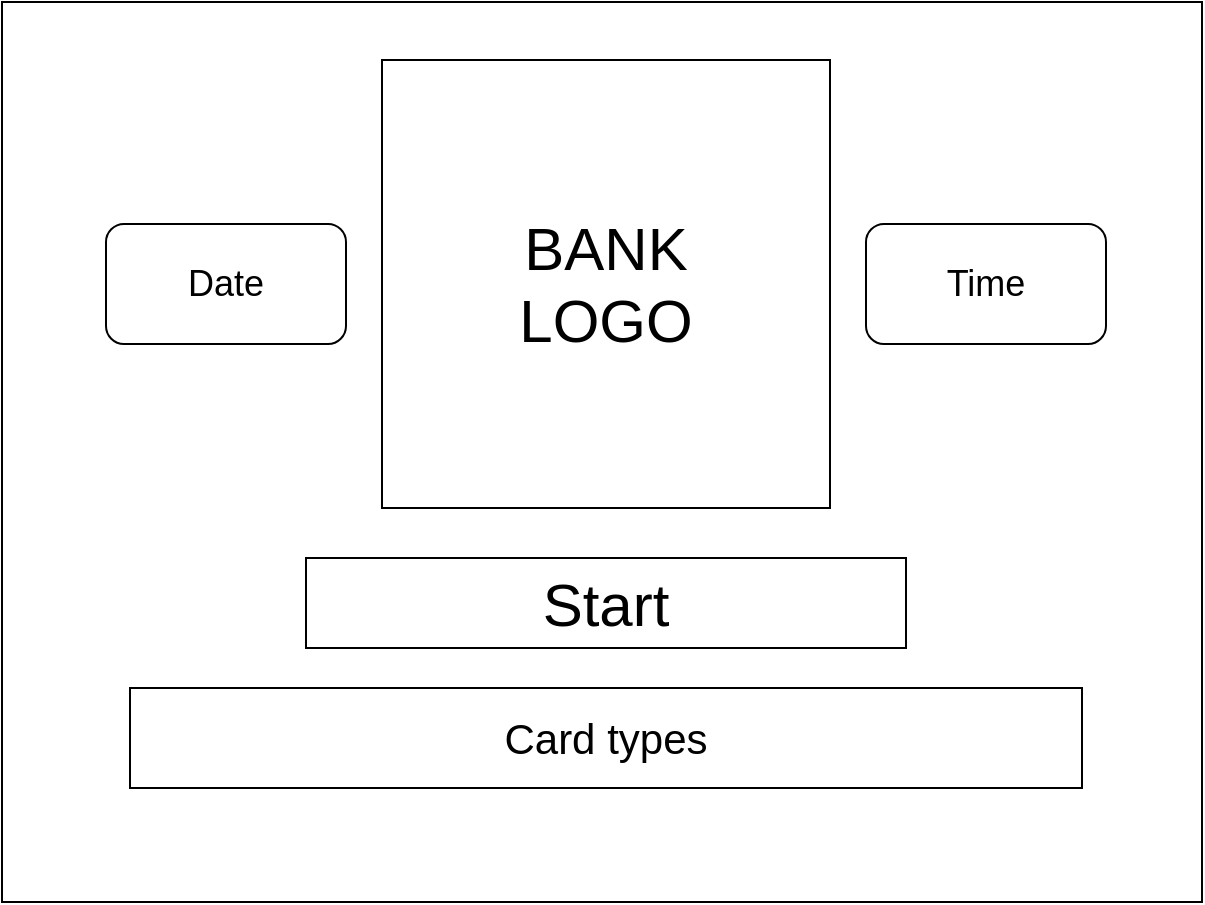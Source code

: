<mxfile version="15.7.3" type="device" pages="9"><diagram id="J4TTzlBGXuKX5Z4Cxc69" name="Start"><mxGraphModel dx="1422" dy="875" grid="0" gridSize="10" guides="1" tooltips="1" connect="1" arrows="1" fold="1" page="1" pageScale="1" pageWidth="1100" pageHeight="850" math="0" shadow="0"><root><mxCell id="UJh-VlGkf__8oVr9DdTZ-0"/><mxCell id="UJh-VlGkf__8oVr9DdTZ-1" parent="UJh-VlGkf__8oVr9DdTZ-0"/><mxCell id="UJh-VlGkf__8oVr9DdTZ-2" value="" style="rounded=0;whiteSpace=wrap;html=1;" parent="UJh-VlGkf__8oVr9DdTZ-1" vertex="1"><mxGeometry width="600" height="450" as="geometry"/></mxCell><mxCell id="UJh-VlGkf__8oVr9DdTZ-5" value="&lt;font style=&quot;font-size: 30px&quot;&gt;Start&lt;/font&gt;" style="rounded=0;whiteSpace=wrap;html=1;fontSize=23;align=center;" parent="UJh-VlGkf__8oVr9DdTZ-1" vertex="1"><mxGeometry x="152" y="278" width="300" height="45" as="geometry"/></mxCell><mxCell id="UJh-VlGkf__8oVr9DdTZ-7" value="&lt;font style=&quot;font-size: 30px&quot;&gt;BANK&lt;br&gt;LOGO&lt;/font&gt;" style="whiteSpace=wrap;html=1;aspect=fixed;" parent="UJh-VlGkf__8oVr9DdTZ-1" vertex="1"><mxGeometry x="190" y="29" width="224" height="224" as="geometry"/></mxCell><mxCell id="UJh-VlGkf__8oVr9DdTZ-8" value="&lt;font style=&quot;font-size: 18px&quot;&gt;Time&lt;/font&gt;" style="rounded=1;whiteSpace=wrap;html=1;" parent="UJh-VlGkf__8oVr9DdTZ-1" vertex="1"><mxGeometry x="432" y="111" width="120" height="60" as="geometry"/></mxCell><mxCell id="UJh-VlGkf__8oVr9DdTZ-9" value="&lt;font style=&quot;font-size: 18px&quot;&gt;Date&lt;/font&gt;" style="rounded=1;whiteSpace=wrap;html=1;" parent="UJh-VlGkf__8oVr9DdTZ-1" vertex="1"><mxGeometry x="52" y="111" width="120" height="60" as="geometry"/></mxCell><mxCell id="O_XTfK3_hf8xZNQcWb4F-0" value="&lt;font style=&quot;font-size: 21px&quot;&gt;Card types&lt;/font&gt;" style="rounded=0;whiteSpace=wrap;html=1;" parent="UJh-VlGkf__8oVr9DdTZ-1" vertex="1"><mxGeometry x="64" y="343" width="476" height="50" as="geometry"/></mxCell></root></mxGraphModel></diagram><diagram id="cQAtku4VI8L8M7aTrbMo" name="card"><mxGraphModel dx="1422" dy="875" grid="0" gridSize="10" guides="1" tooltips="1" connect="1" arrows="1" fold="1" page="1" pageScale="1" pageWidth="1100" pageHeight="850" math="0" shadow="0"><root><mxCell id="0"/><mxCell id="1" parent="0"/><mxCell id="YrBybWCoEjpqEXNHkzKe-1" value="" style="rounded=0;whiteSpace=wrap;html=1;" parent="1" vertex="1"><mxGeometry width="600" height="450" as="geometry"/></mxCell><mxCell id="YrBybWCoEjpqEXNHkzKe-6" value="&lt;b&gt;&lt;font style=&quot;font-size: 27px&quot;&gt;Wel Come LION BANK&lt;/font&gt;&lt;/b&gt;" style="text;html=1;strokeColor=none;fillColor=none;align=center;verticalAlign=middle;whiteSpace=wrap;rounded=0;fontSize=20;" parent="1" vertex="1"><mxGeometry x="99" y="31" width="402" height="57" as="geometry"/></mxCell><mxCell id="YrBybWCoEjpqEXNHkzKe-7" value="&lt;span style=&quot;font-size: 23px&quot;&gt;&lt;b&gt;Enter Your Card&lt;/b&gt;&lt;/span&gt;" style="text;html=1;strokeColor=none;fillColor=none;align=center;verticalAlign=middle;whiteSpace=wrap;rounded=0;fontSize=20;" parent="1" vertex="1"><mxGeometry x="99" y="153" width="402" height="57" as="geometry"/></mxCell><mxCell id="YrBybWCoEjpqEXNHkzKe-8" value="" style="rounded=0;whiteSpace=wrap;html=1;fontSize=23;" parent="1" vertex="1"><mxGeometry x="199" y="208" width="202" height="30" as="geometry"/></mxCell><mxCell id="YrBybWCoEjpqEXNHkzKe-9" value="&lt;font style=&quot;font-size: 20px&quot;&gt;Next&lt;/font&gt;" style="rounded=0;whiteSpace=wrap;html=1;fontSize=23;" parent="1" vertex="1"><mxGeometry x="444" y="333" width="97" height="45" as="geometry"/></mxCell><mxCell id="YrBybWCoEjpqEXNHkzKe-10" value="&lt;font style=&quot;font-size: 20px&quot;&gt;Clear&lt;/font&gt;" style="rounded=0;whiteSpace=wrap;html=1;fontSize=23;" parent="1" vertex="1"><mxGeometry x="248" y="333" width="97" height="45" as="geometry"/></mxCell><mxCell id="Vu_JGLaHJ0Er1NZKGopl-1" value="&lt;font style=&quot;font-size: 20px&quot;&gt;Exit&lt;/font&gt;" style="rounded=0;whiteSpace=wrap;html=1;fontSize=23;" parent="1" vertex="1"><mxGeometry x="51" y="333" width="97" height="45" as="geometry"/></mxCell></root></mxGraphModel></diagram><diagram id="tu9HvChI4XTFM5cbu_QM" name="pin"><mxGraphModel dx="1422" dy="875" grid="0" gridSize="10" guides="1" tooltips="1" connect="1" arrows="1" fold="1" page="1" pageScale="1" pageWidth="1100" pageHeight="850" math="0" shadow="0"><root><mxCell id="oRnA-AVxpSTpSSmoza-3-0"/><mxCell id="oRnA-AVxpSTpSSmoza-3-1" parent="oRnA-AVxpSTpSSmoza-3-0"/><mxCell id="_wtfzc7EFO48uh8cXzQ--0" value="" style="rounded=0;whiteSpace=wrap;html=1;" parent="oRnA-AVxpSTpSSmoza-3-1" vertex="1"><mxGeometry x="1" width="600" height="450" as="geometry"/></mxCell><mxCell id="_wtfzc7EFO48uh8cXzQ--1" value="&lt;span style=&quot;font-size: 23px&quot;&gt;&lt;b&gt;Card PIN Number&lt;/b&gt;&lt;/span&gt;" style="text;html=1;strokeColor=none;fillColor=none;align=center;verticalAlign=middle;whiteSpace=wrap;rounded=0;fontSize=20;" parent="oRnA-AVxpSTpSSmoza-3-1" vertex="1"><mxGeometry x="100" y="112" width="402" height="57" as="geometry"/></mxCell><mxCell id="_wtfzc7EFO48uh8cXzQ--2" value="" style="rounded=0;whiteSpace=wrap;html=1;fontSize=23;" parent="oRnA-AVxpSTpSSmoza-3-1" vertex="1"><mxGeometry x="269" y="154" width="65" height="30" as="geometry"/></mxCell><mxCell id="_wtfzc7EFO48uh8cXzQ--3" value="&lt;font style=&quot;font-size: 20px&quot;&gt;Next&lt;/font&gt;" style="rounded=0;whiteSpace=wrap;html=1;fontSize=23;" parent="oRnA-AVxpSTpSSmoza-3-1" vertex="1"><mxGeometry x="445" y="327" width="97" height="45" as="geometry"/></mxCell><mxCell id="_wtfzc7EFO48uh8cXzQ--4" value="&lt;font style=&quot;font-size: 20px&quot;&gt;Exit&lt;/font&gt;" style="rounded=0;whiteSpace=wrap;html=1;fontSize=23;" parent="oRnA-AVxpSTpSSmoza-3-1" vertex="1"><mxGeometry x="60" y="327" width="97" height="45" as="geometry"/></mxCell><mxCell id="_wtfzc7EFO48uh8cXzQ--5" value="&lt;font style=&quot;font-size: 20px&quot;&gt;Clear&lt;/font&gt;" style="rounded=0;whiteSpace=wrap;html=1;fontSize=23;" parent="oRnA-AVxpSTpSSmoza-3-1" vertex="1"><mxGeometry x="253" y="327" width="97" height="45" as="geometry"/></mxCell></root></mxGraphModel></diagram><diagram id="6wuqmkEbTGzH76nFA2xX" name="choice"><mxGraphModel dx="1422" dy="875" grid="0" gridSize="10" guides="1" tooltips="1" connect="1" arrows="1" fold="1" page="1" pageScale="1" pageWidth="1100" pageHeight="850" math="0" shadow="0"><root><mxCell id="IyrHX8W2cGGiS8svHsUv-0"/><mxCell id="IyrHX8W2cGGiS8svHsUv-1" parent="IyrHX8W2cGGiS8svHsUv-0"/><mxCell id="bS6js6Yo-YMbvtry3UCt-0" value="" style="rounded=0;whiteSpace=wrap;html=1;" parent="IyrHX8W2cGGiS8svHsUv-1" vertex="1"><mxGeometry width="600" height="450" as="geometry"/></mxCell><mxCell id="bS6js6Yo-YMbvtry3UCt-1" value="&lt;font style=&quot;font-size: 20px&quot;&gt;Exit&lt;/font&gt;" style="rounded=0;whiteSpace=wrap;html=1;fontSize=23;" parent="IyrHX8W2cGGiS8svHsUv-1" vertex="1"><mxGeometry x="221" y="338" width="158" height="50" as="geometry"/></mxCell><mxCell id="bS6js6Yo-YMbvtry3UCt-2" value="&lt;font style=&quot;font-size: 20px&quot;&gt;Withdro&lt;/font&gt;" style="rounded=0;whiteSpace=wrap;html=1;fontSize=23;" parent="IyrHX8W2cGGiS8svHsUv-1" vertex="1"><mxGeometry x="366" y="116" width="175" height="75" as="geometry"/></mxCell><mxCell id="bS6js6Yo-YMbvtry3UCt-3" value="&lt;span style=&quot;font-size: 20px&quot;&gt;Menoy&amp;nbsp;&lt;br&gt;Balance&lt;br&gt;&lt;/span&gt;" style="rounded=0;whiteSpace=wrap;html=1;fontSize=23;" parent="IyrHX8W2cGGiS8svHsUv-1" vertex="1"><mxGeometry x="54" y="116" width="175" height="75" as="geometry"/></mxCell><mxCell id="bS6js6Yo-YMbvtry3UCt-4" value="&lt;font style=&quot;font-size: 20px&quot;&gt;Diposit&lt;/font&gt;" style="rounded=0;whiteSpace=wrap;html=1;fontSize=23;" parent="IyrHX8W2cGGiS8svHsUv-1" vertex="1"><mxGeometry x="54" y="222" width="175" height="75" as="geometry"/></mxCell><mxCell id="bS6js6Yo-YMbvtry3UCt-5" value="&lt;font style=&quot;font-size: 20px&quot;&gt;Changeing &lt;br&gt;PIN&lt;/font&gt;" style="rounded=0;whiteSpace=wrap;html=1;fontSize=23;rotation=0;direction=east;" parent="IyrHX8W2cGGiS8svHsUv-1" vertex="1"><mxGeometry x="366" y="222" width="175" height="75" as="geometry"/></mxCell><mxCell id="wg30SvWYCdVigDh2PHgX-0" value="&lt;b&gt;&lt;font style=&quot;font-size: 30px&quot;&gt;Welcome to LION BANK&lt;/font&gt;&lt;/b&gt;" style="text;html=1;strokeColor=none;fillColor=none;align=center;verticalAlign=middle;whiteSpace=wrap;rounded=0;fontSize=20;" parent="IyrHX8W2cGGiS8svHsUv-1" vertex="1"><mxGeometry x="96" y="29" width="408" height="57" as="geometry"/></mxCell></root></mxGraphModel></diagram><diagram id="Dyfp1MXPF8beqiT23SDI" name="balance"><mxGraphModel dx="1422" dy="875" grid="0" gridSize="10" guides="1" tooltips="1" connect="1" arrows="1" fold="1" page="1" pageScale="1" pageWidth="1100" pageHeight="850" math="0" shadow="0"><root><mxCell id="CEKMaV7LQmkIr2Mw_mHt-0"/><mxCell id="CEKMaV7LQmkIr2Mw_mHt-1" parent="CEKMaV7LQmkIr2Mw_mHt-0"/><mxCell id="u_uXtL0Hp2IZDzPJcKK4-0" value="" style="rounded=0;whiteSpace=wrap;html=1;" parent="CEKMaV7LQmkIr2Mw_mHt-1" vertex="1"><mxGeometry width="600" height="450" as="geometry"/></mxCell><mxCell id="u_uXtL0Hp2IZDzPJcKK4-1" value="&lt;font style=&quot;font-size: 20px&quot;&gt;Exit&lt;/font&gt;" style="rounded=0;whiteSpace=wrap;html=1;fontSize=23;" parent="CEKMaV7LQmkIr2Mw_mHt-1" vertex="1"><mxGeometry x="51" y="330" width="100" height="40" as="geometry"/></mxCell><mxCell id="Y7Xas7ZqFxWhO3Wak5wi-0" value="&lt;span style=&quot;font-size: 23px&quot;&gt;&lt;b&gt;Account Balance&lt;/b&gt;&lt;/span&gt;&lt;b style=&quot;font-size: 23px&quot;&gt;&amp;nbsp; &amp;nbsp; &amp;nbsp; &amp;nbsp; &amp;nbsp;&lt;/b&gt;&lt;span style=&quot;font-size: 23px&quot;&gt;&lt;b&gt;:&amp;nbsp; &amp;nbsp; &amp;nbsp; account_balance&lt;/b&gt;&lt;/span&gt;" style="text;html=1;strokeColor=none;fillColor=none;align=center;verticalAlign=middle;whiteSpace=wrap;rounded=0;fontSize=20;" parent="CEKMaV7LQmkIr2Mw_mHt-1" vertex="1"><mxGeometry y="145" width="600" height="50" as="geometry"/></mxCell><mxCell id="Y7Xas7ZqFxWhO3Wak5wi-1" value="&lt;span style=&quot;font-size: 23px&quot;&gt;&lt;b&gt;Withdraw Amount&lt;/b&gt;&lt;/span&gt;&lt;b style=&quot;font-size: 23px&quot;&gt;&amp;nbsp; &amp;nbsp; &amp;nbsp; &amp;nbsp;&lt;/b&gt;&lt;span style=&quot;font-size: 23px&quot;&gt;&lt;b&gt;:&lt;/b&gt;&lt;/span&gt;&lt;b style=&quot;font-size: 23px&quot;&gt;&amp;nbsp; &amp;nbsp; &amp;nbsp; &amp;nbsp;withdrawal_amount&lt;/b&gt;" style="text;html=1;strokeColor=none;fillColor=none;align=center;verticalAlign=middle;whiteSpace=wrap;rounded=0;fontSize=20;" parent="CEKMaV7LQmkIr2Mw_mHt-1" vertex="1"><mxGeometry y="225" width="600" height="50" as="geometry"/></mxCell><mxCell id="Y7Xas7ZqFxWhO3Wak5wi-3" value="&lt;font style=&quot;font-size: 20px&quot;&gt;Menu&lt;/font&gt;" style="rounded=0;whiteSpace=wrap;html=1;fontSize=23;" parent="CEKMaV7LQmkIr2Mw_mHt-1" vertex="1"><mxGeometry x="448" y="330" width="100" height="40" as="geometry"/></mxCell><mxCell id="rDUm-FMJX2YN_AhjdnMe-0" value="&lt;b&gt;&lt;font style=&quot;font-size: 29px&quot;&gt;Welcome&amp;nbsp;&amp;nbsp;&lt;/font&gt;&lt;/b&gt;&lt;span style=&quot;color: rgb(255 , 153 , 255)&quot;&gt;&lt;font style=&quot;font-size: 29px&quot;&gt;name&lt;/font&gt;&lt;/span&gt;" style="text;html=1;strokeColor=none;fillColor=none;align=center;verticalAlign=middle;whiteSpace=wrap;rounded=0;fontSize=20;" parent="CEKMaV7LQmkIr2Mw_mHt-1" vertex="1"><mxGeometry y="30" width="600" height="55" as="geometry"/></mxCell></root></mxGraphModel></diagram><diagram id="Sy0-GFZPgeVaYTuf6MJn" name="withdro"><mxGraphModel dx="1422" dy="875" grid="0" gridSize="10" guides="1" tooltips="1" connect="1" arrows="1" fold="1" page="1" pageScale="1" pageWidth="1100" pageHeight="850" math="0" shadow="0"><root><mxCell id="Drf1DIVZwXF6gV7PH_sq-0"/><mxCell id="Drf1DIVZwXF6gV7PH_sq-1" parent="Drf1DIVZwXF6gV7PH_sq-0"/><mxCell id="CgMGv0VLqohn5jZf0hN0-0" value="" style="rounded=0;whiteSpace=wrap;html=1;" parent="Drf1DIVZwXF6gV7PH_sq-1" vertex="1"><mxGeometry width="600" height="450" as="geometry"/></mxCell><mxCell id="cWYDJbaXqgueD-S_i05b-1" value="&lt;span style=&quot;font-size: 23px&quot;&gt;&lt;b&gt;Withdro Amount&amp;nbsp; &amp;nbsp; :&lt;/b&gt;&lt;/span&gt;" style="text;html=1;strokeColor=none;fillColor=none;align=center;verticalAlign=middle;whiteSpace=wrap;rounded=0;fontSize=20;" parent="Drf1DIVZwXF6gV7PH_sq-1" vertex="1"><mxGeometry x="50.25" y="132" width="250" height="50" as="geometry"/></mxCell><mxCell id="cWYDJbaXqgueD-S_i05b-2" value="" style="rounded=0;whiteSpace=wrap;html=1;fontSize=23;" parent="Drf1DIVZwXF6gV7PH_sq-1" vertex="1"><mxGeometry x="306.75" y="137" width="243" height="40" as="geometry"/></mxCell><mxCell id="OR1RXYZhx3oNFx1iBsOC-0" value="&lt;b&gt;&lt;font style=&quot;font-size: 29px&quot;&gt;Welcome&amp;nbsp;&amp;nbsp;&lt;/font&gt;&lt;/b&gt;&lt;span style=&quot;color: rgb(255 , 153 , 255)&quot;&gt;&lt;font style=&quot;font-size: 29px&quot;&gt;name&lt;/font&gt;&lt;/span&gt;" style="text;html=1;strokeColor=none;fillColor=none;align=center;verticalAlign=middle;whiteSpace=wrap;rounded=0;fontSize=20;" parent="Drf1DIVZwXF6gV7PH_sq-1" vertex="1"><mxGeometry y="30" width="600" height="55" as="geometry"/></mxCell><mxCell id="AouPtFbss5yqlOwRMOzY-0" value="&lt;font style=&quot;font-size: 20px&quot;&gt;Exit&lt;/font&gt;" style="rounded=0;whiteSpace=wrap;html=1;fontSize=23;" parent="Drf1DIVZwXF6gV7PH_sq-1" vertex="1"><mxGeometry x="29" y="347" width="120" height="40" as="geometry"/></mxCell><mxCell id="AouPtFbss5yqlOwRMOzY-1" value="&lt;span style=&quot;font-size: 20px&quot;&gt;Withdraw&lt;/span&gt;" style="rounded=0;whiteSpace=wrap;html=1;fontSize=23;" parent="Drf1DIVZwXF6gV7PH_sq-1" vertex="1"><mxGeometry x="200" y="238" width="200" height="60" as="geometry"/></mxCell><mxCell id="AouPtFbss5yqlOwRMOzY-2" value="&lt;font style=&quot;font-size: 20px&quot;&gt;Clear&lt;/font&gt;" style="rounded=0;whiteSpace=wrap;html=1;fontSize=23;" parent="Drf1DIVZwXF6gV7PH_sq-1" vertex="1"><mxGeometry x="234" y="345" width="120" height="40" as="geometry"/></mxCell><mxCell id="AouPtFbss5yqlOwRMOzY-3" value="&lt;font style=&quot;font-size: 20px&quot;&gt;Menu&lt;/font&gt;" style="rounded=0;whiteSpace=wrap;html=1;fontSize=23;" parent="Drf1DIVZwXF6gV7PH_sq-1" vertex="1"><mxGeometry x="439" y="347" width="120" height="40" as="geometry"/></mxCell></root></mxGraphModel></diagram><diagram id="uT-4y0uMfbGaC900ut5q" name="diposit"><mxGraphModel dx="1422" dy="875" grid="0" gridSize="10" guides="1" tooltips="1" connect="1" arrows="1" fold="1" page="1" pageScale="1" pageWidth="1100" pageHeight="850" math="0" shadow="0"><root><mxCell id="FvDswGCB31IWme7JXdx5-0"/><mxCell id="FvDswGCB31IWme7JXdx5-1" parent="FvDswGCB31IWme7JXdx5-0"/><mxCell id="1fH6XnQ-_wqqlanq3ClU-0" value="" style="rounded=0;whiteSpace=wrap;html=1;" parent="FvDswGCB31IWme7JXdx5-1" vertex="1"><mxGeometry width="600" height="450" as="geometry"/></mxCell><mxCell id="1fH6XnQ-_wqqlanq3ClU-1" value="&lt;font style=&quot;font-size: 20px&quot;&gt;Exit&lt;/font&gt;" style="rounded=0;whiteSpace=wrap;html=1;fontSize=23;" parent="FvDswGCB31IWme7JXdx5-1" vertex="1"><mxGeometry x="33" y="291" width="120" height="40" as="geometry"/></mxCell><mxCell id="1fH6XnQ-_wqqlanq3ClU-4" value="&lt;span style=&quot;font-size: 20px&quot;&gt;Withdro&lt;/span&gt;" style="rounded=0;whiteSpace=wrap;html=1;fontSize=23;" parent="FvDswGCB31IWme7JXdx5-1" vertex="1"><mxGeometry x="209" y="368" width="182" height="40" as="geometry"/></mxCell><mxCell id="1fH6XnQ-_wqqlanq3ClU-7" value="&lt;font style=&quot;font-size: 20px&quot;&gt;Clear&lt;/font&gt;" style="rounded=0;whiteSpace=wrap;html=1;fontSize=23;" parent="FvDswGCB31IWme7JXdx5-1" vertex="1"><mxGeometry x="244" y="294" width="120" height="40" as="geometry"/></mxCell><mxCell id="U6W3Kt99MZ_KDVr4GciF-0" value="&lt;font style=&quot;font-size: 20px&quot;&gt;Menu&lt;/font&gt;" style="rounded=0;whiteSpace=wrap;html=1;fontSize=23;" parent="FvDswGCB31IWme7JXdx5-1" vertex="1"><mxGeometry x="455" y="291" width="120" height="40" as="geometry"/></mxCell><mxCell id="g3eyfUon75_JA8M18aW4-0" value="&lt;span style=&quot;font-size: 23px&quot;&gt;&lt;b&gt;Diposit Amount&amp;nbsp; &amp;nbsp; :&lt;/b&gt;&lt;/span&gt;" style="text;html=1;strokeColor=none;fillColor=none;align=center;verticalAlign=middle;whiteSpace=wrap;rounded=0;fontSize=20;" parent="FvDswGCB31IWme7JXdx5-1" vertex="1"><mxGeometry x="50.5" y="155" width="250" height="50" as="geometry"/></mxCell><mxCell id="g3eyfUon75_JA8M18aW4-1" value="" style="rounded=0;whiteSpace=wrap;html=1;fontSize=23;" parent="FvDswGCB31IWme7JXdx5-1" vertex="1"><mxGeometry x="306.5" y="160" width="243" height="40" as="geometry"/></mxCell><mxCell id="g3eyfUon75_JA8M18aW4-2" value="&lt;b&gt;&lt;font style=&quot;font-size: 29px&quot;&gt;Welcome&amp;nbsp;&amp;nbsp;&lt;/font&gt;&lt;/b&gt;&lt;span style=&quot;color: rgb(255 , 153 , 255)&quot;&gt;&lt;font style=&quot;font-size: 29px&quot;&gt;name&lt;/font&gt;&lt;/span&gt;" style="text;html=1;strokeColor=none;fillColor=none;align=center;verticalAlign=middle;whiteSpace=wrap;rounded=0;fontSize=20;" parent="FvDswGCB31IWme7JXdx5-1" vertex="1"><mxGeometry y="30" width="600" height="55" as="geometry"/></mxCell></root></mxGraphModel></diagram><diagram id="Hs-gl9LuAxQ2nn-0y3e5" name="change pin"><mxGraphModel dx="1422" dy="875" grid="0" gridSize="10" guides="1" tooltips="1" connect="1" arrows="1" fold="1" page="1" pageScale="1" pageWidth="1100" pageHeight="850" math="0" shadow="0"><root><mxCell id="DfMH07y7KTcItEASmrxV-0"/><mxCell id="DfMH07y7KTcItEASmrxV-1" parent="DfMH07y7KTcItEASmrxV-0"/><mxCell id="v0tyEHiutV_Fkfvn4u1X-0" value="" style="rounded=0;whiteSpace=wrap;html=1;" parent="DfMH07y7KTcItEASmrxV-1" vertex="1"><mxGeometry width="600" height="450" as="geometry"/></mxCell><mxCell id="sBOBZq4SfmHocwU-Z5-Q-0" value="&lt;font style=&quot;font-size: 20px&quot;&gt;Exit&lt;/font&gt;" style="rounded=0;whiteSpace=wrap;html=1;fontSize=23;" parent="DfMH07y7KTcItEASmrxV-1" vertex="1"><mxGeometry x="44" y="341" width="120" height="40" as="geometry"/></mxCell><mxCell id="sBOBZq4SfmHocwU-Z5-Q-1" value="&lt;b&gt;&lt;font style=&quot;font-size: 22px&quot;&gt;PIN Number&lt;/font&gt;&lt;/b&gt;" style="text;html=1;strokeColor=none;fillColor=none;align=center;verticalAlign=middle;whiteSpace=wrap;rounded=0;fontSize=20;" parent="DfMH07y7KTcItEASmrxV-1" vertex="1"><mxGeometry x="32" y="111" width="200" height="40" as="geometry"/></mxCell><mxCell id="sBOBZq4SfmHocwU-Z5-Q-3" value="&lt;span style=&quot;font-size: 20px&quot;&gt;Change PIN&lt;/span&gt;" style="rounded=0;whiteSpace=wrap;html=1;fontSize=23;" parent="DfMH07y7KTcItEASmrxV-1" vertex="1"><mxGeometry x="405.38" y="341" width="150" height="40" as="geometry"/></mxCell><mxCell id="sBOBZq4SfmHocwU-Z5-Q-4" value="&lt;font style=&quot;font-size: 29px&quot;&gt;&lt;b&gt;Welcome&amp;nbsp;&amp;nbsp;&lt;/b&gt;&lt;span style=&quot;color: rgb(255 , 153 , 255)&quot;&gt;name&lt;/span&gt;&lt;/font&gt;" style="text;html=1;strokeColor=none;fillColor=none;align=center;verticalAlign=middle;whiteSpace=wrap;rounded=0;fontSize=20;" parent="DfMH07y7KTcItEASmrxV-1" vertex="1"><mxGeometry y="30" width="600" height="55" as="geometry"/></mxCell><mxCell id="sBOBZq4SfmHocwU-Z5-Q-7" value="&lt;font style=&quot;font-size: 20px&quot;&gt;Clear&lt;/font&gt;" style="rounded=0;whiteSpace=wrap;html=1;fontSize=23;" parent="DfMH07y7KTcItEASmrxV-1" vertex="1"><mxGeometry x="440" y="114" width="100" height="35" as="geometry"/></mxCell><mxCell id="sBOBZq4SfmHocwU-Z5-Q-10" value="&lt;b&gt;&lt;font style=&quot;font-size: 22px&quot;&gt;New PIN&lt;/font&gt;&lt;/b&gt;" style="text;html=1;strokeColor=none;fillColor=none;align=center;verticalAlign=middle;whiteSpace=wrap;rounded=0;fontSize=20;" parent="DfMH07y7KTcItEASmrxV-1" vertex="1"><mxGeometry x="32" y="177" width="200" height="40" as="geometry"/></mxCell><mxCell id="sBOBZq4SfmHocwU-Z5-Q-11" value="" style="rounded=0;whiteSpace=wrap;html=1;fontSize=23;" parent="DfMH07y7KTcItEASmrxV-1" vertex="1"><mxGeometry x="286" y="182" width="65" height="30" as="geometry"/></mxCell><mxCell id="sBOBZq4SfmHocwU-Z5-Q-12" value="&lt;font style=&quot;font-size: 20px&quot;&gt;Clear&lt;/font&gt;" style="rounded=0;whiteSpace=wrap;html=1;fontSize=23;" parent="DfMH07y7KTcItEASmrxV-1" vertex="1"><mxGeometry x="440" y="179" width="100" height="35" as="geometry"/></mxCell><mxCell id="sBOBZq4SfmHocwU-Z5-Q-13" value="&lt;b&gt;&lt;font style=&quot;font-size: 22px&quot;&gt;Re-New PIN&lt;/font&gt;&lt;/b&gt;" style="text;html=1;strokeColor=none;fillColor=none;align=center;verticalAlign=middle;whiteSpace=wrap;rounded=0;fontSize=20;" parent="DfMH07y7KTcItEASmrxV-1" vertex="1"><mxGeometry x="32" y="245" width="200" height="40" as="geometry"/></mxCell><mxCell id="sBOBZq4SfmHocwU-Z5-Q-14" value="" style="rounded=0;whiteSpace=wrap;html=1;fontSize=23;" parent="DfMH07y7KTcItEASmrxV-1" vertex="1"><mxGeometry x="286" y="250" width="65" height="30" as="geometry"/></mxCell><mxCell id="sBOBZq4SfmHocwU-Z5-Q-15" value="&lt;font style=&quot;font-size: 20px&quot;&gt;Clear&lt;/font&gt;" style="rounded=0;whiteSpace=wrap;html=1;fontSize=23;" parent="DfMH07y7KTcItEASmrxV-1" vertex="1"><mxGeometry x="440" y="247" width="100" height="35" as="geometry"/></mxCell><mxCell id="7AK08Esa_JOGzPddE7ju-5" value="" style="rounded=0;whiteSpace=wrap;html=1;fontSize=23;" parent="DfMH07y7KTcItEASmrxV-1" vertex="1"><mxGeometry x="286" y="116" width="65" height="30" as="geometry"/></mxCell><mxCell id="67CHAbcrN4Z7mUYJx2UH-0" value="&lt;font style=&quot;font-size: 20px&quot;&gt;Menu&lt;/font&gt;" style="rounded=0;whiteSpace=wrap;html=1;fontSize=23;" parent="DfMH07y7KTcItEASmrxV-1" vertex="1"><mxGeometry x="236.5" y="341" width="100" height="40" as="geometry"/></mxCell></root></mxGraphModel></diagram><diagram id="n5Qz-Lj_vY4Zuml_x0Lx" name="reuse"><mxGraphModel dx="1422" dy="875" grid="0" gridSize="10" guides="1" tooltips="1" connect="1" arrows="1" fold="1" page="1" pageScale="1" pageWidth="1100" pageHeight="850" math="0" shadow="0"><root><mxCell id="YIobue04oKmOdlEHKGhu-0"/><mxCell id="YIobue04oKmOdlEHKGhu-1" parent="YIobue04oKmOdlEHKGhu-0"/><mxCell id="H3IG8gjhjUQWhhysT-C2-0" value="" style="rounded=0;whiteSpace=wrap;html=1;" parent="YIobue04oKmOdlEHKGhu-1" vertex="1"><mxGeometry width="600" height="450" as="geometry"/></mxCell><mxCell id="H3IG8gjhjUQWhhysT-C2-1" value="&lt;font style=&quot;font-size: 20px&quot;&gt;NO&lt;/font&gt;" style="rounded=0;whiteSpace=wrap;html=1;fontSize=23;" parent="YIobue04oKmOdlEHKGhu-1" vertex="1"><mxGeometry x="56" y="324" width="120" height="40" as="geometry"/></mxCell><mxCell id="awh4VkCm2C-nTG5iycif-0" value="&lt;font style=&quot;font-size: 20px&quot;&gt;YES&lt;/font&gt;" style="rounded=0;whiteSpace=wrap;html=1;fontSize=23;" parent="YIobue04oKmOdlEHKGhu-1" vertex="1"><mxGeometry x="424" y="324" width="120" height="40" as="geometry"/></mxCell><mxCell id="awh4VkCm2C-nTG5iycif-1" value="&lt;span style=&quot;color: rgb(240 , 240 , 240)&quot;&gt;&lt;font style=&quot;font-size: 27px&quot;&gt;Do you need to use the machine again?&lt;/font&gt;&lt;/span&gt;" style="text;html=1;strokeColor=none;fillColor=none;align=center;verticalAlign=middle;whiteSpace=wrap;rounded=0;labelBackgroundColor=none;fontSize=22;fontColor=#FF99FF;" parent="YIobue04oKmOdlEHKGhu-1" vertex="1"><mxGeometry y="127" width="600" height="77" as="geometry"/></mxCell></root></mxGraphModel></diagram></mxfile>